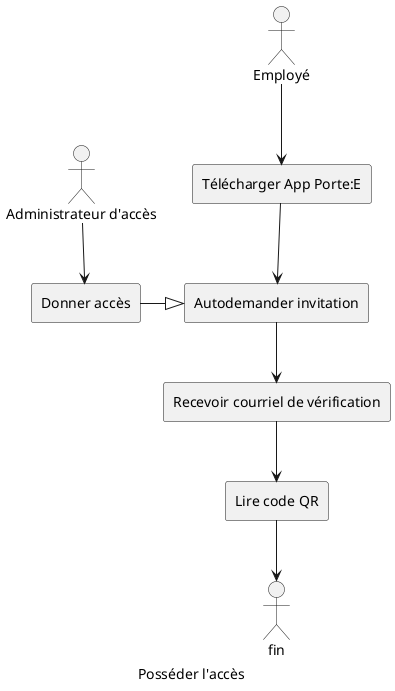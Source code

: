 @startuml

'**************
'PROCESSUS DE VÉRIFICATION
'**************
caption "Posséder l'accès"
actor "Employé" as empl
actor "Administrateur d'accès" as admin
agent "Donner accès" as donne
agent "Télécharger App Porte:E" as app
agent "Recevoir courriel de vérification" as verif
agent "Lire code QR" as scan
agent "Autodemander invitation" as autodemande

admin --> donne
donne -|> autodemande
empl --> app
app --> autodemande
autodemande --> verif
verif --> scan
scan --> fin
@enduml